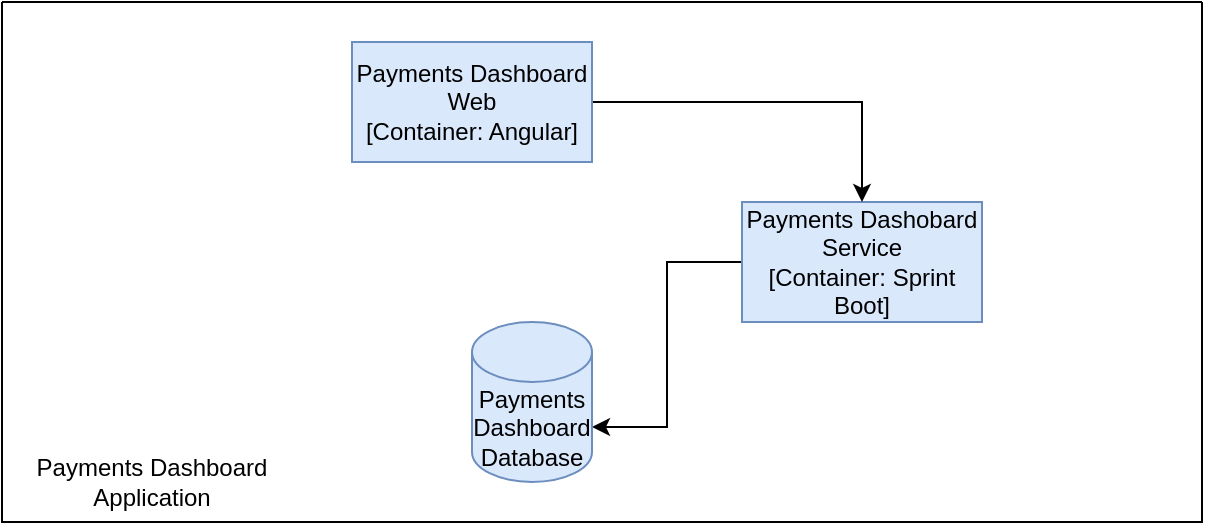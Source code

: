 <mxfile version="14.8.2" type="github">
  <diagram id="Bx64JOV9-RdEquzqMTeV" name="Page-1">
    <mxGraphModel dx="782" dy="436" grid="1" gridSize="10" guides="1" tooltips="1" connect="1" arrows="1" fold="1" page="1" pageScale="1" pageWidth="850" pageHeight="1100" math="0" shadow="0">
      <root>
        <mxCell id="0" />
        <mxCell id="1" parent="0" />
        <mxCell id="HkrRJqIbS6xRMX9JK_8d-1" value="" style="swimlane;startSize=0;" vertex="1" parent="1">
          <mxGeometry x="160" y="130" width="600" height="260" as="geometry" />
        </mxCell>
        <mxCell id="HkrRJqIbS6xRMX9JK_8d-7" style="edgeStyle=orthogonalEdgeStyle;rounded=0;orthogonalLoop=1;jettySize=auto;html=1;entryX=1;entryY=0;entryDx=0;entryDy=52.5;entryPerimeter=0;" edge="1" parent="HkrRJqIbS6xRMX9JK_8d-1" source="HkrRJqIbS6xRMX9JK_8d-2" target="HkrRJqIbS6xRMX9JK_8d-5">
          <mxGeometry relative="1" as="geometry" />
        </mxCell>
        <mxCell id="HkrRJqIbS6xRMX9JK_8d-2" value="Payments Dashobard Service&lt;br&gt;[Container: Sprint Boot]" style="rounded=0;whiteSpace=wrap;html=1;fillColor=#dae8fc;strokeColor=#6c8ebf;" vertex="1" parent="HkrRJqIbS6xRMX9JK_8d-1">
          <mxGeometry x="370" y="100" width="120" height="60" as="geometry" />
        </mxCell>
        <mxCell id="HkrRJqIbS6xRMX9JK_8d-5" value="&lt;span&gt;Payments Dashboard Database&lt;/span&gt;" style="shape=cylinder3;whiteSpace=wrap;html=1;boundedLbl=1;backgroundOutline=1;size=15;fillColor=#dae8fc;strokeColor=#6c8ebf;" vertex="1" parent="HkrRJqIbS6xRMX9JK_8d-1">
          <mxGeometry x="235" y="160" width="60" height="80" as="geometry" />
        </mxCell>
        <mxCell id="HkrRJqIbS6xRMX9JK_8d-6" style="edgeStyle=orthogonalEdgeStyle;rounded=0;orthogonalLoop=1;jettySize=auto;html=1;entryX=0.5;entryY=0;entryDx=0;entryDy=0;" edge="1" parent="HkrRJqIbS6xRMX9JK_8d-1" source="HkrRJqIbS6xRMX9JK_8d-3" target="HkrRJqIbS6xRMX9JK_8d-2">
          <mxGeometry relative="1" as="geometry" />
        </mxCell>
        <mxCell id="HkrRJqIbS6xRMX9JK_8d-3" value="Payments Dashboard Web&lt;br&gt;[Container: Angular]" style="rounded=0;whiteSpace=wrap;html=1;fillColor=#dae8fc;strokeColor=#6c8ebf;" vertex="1" parent="HkrRJqIbS6xRMX9JK_8d-1">
          <mxGeometry x="175" y="20" width="120" height="60" as="geometry" />
        </mxCell>
        <mxCell id="HkrRJqIbS6xRMX9JK_8d-8" value="Payments Dashboard Application" style="text;html=1;strokeColor=none;fillColor=none;align=center;verticalAlign=middle;whiteSpace=wrap;rounded=0;" vertex="1" parent="HkrRJqIbS6xRMX9JK_8d-1">
          <mxGeometry x="10" y="230" width="130" height="20" as="geometry" />
        </mxCell>
      </root>
    </mxGraphModel>
  </diagram>
</mxfile>
